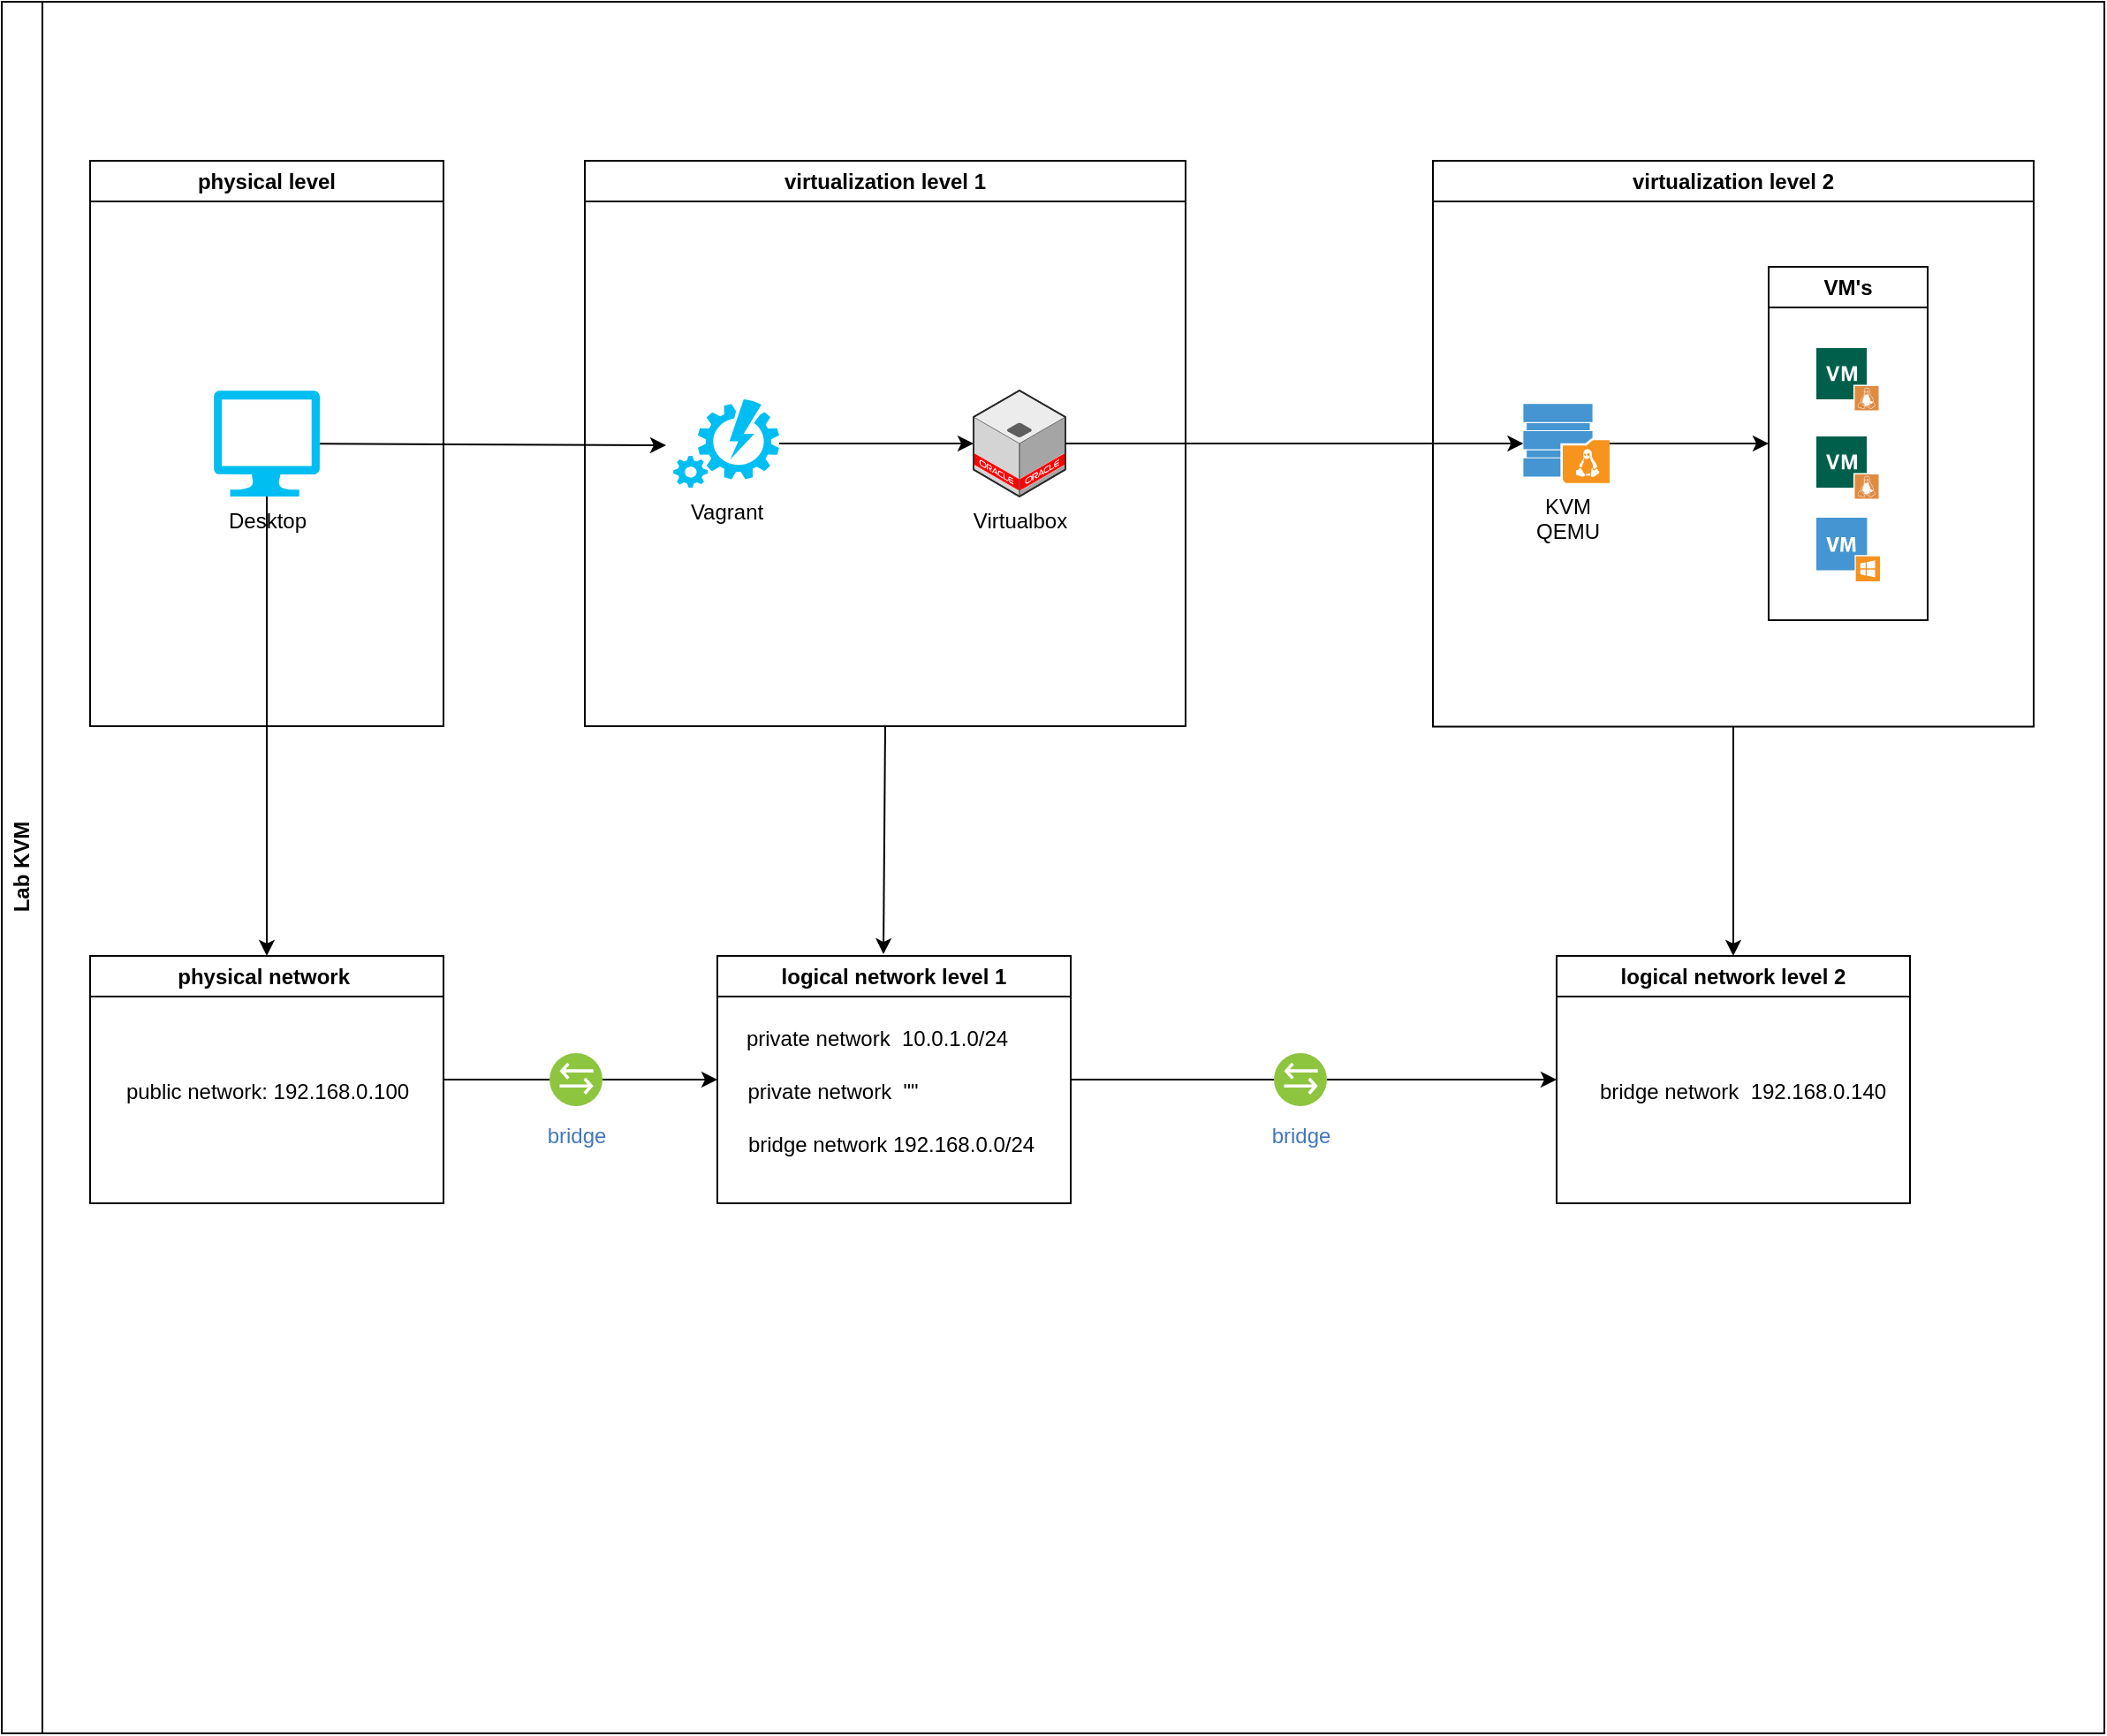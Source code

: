 <mxfile>
    <diagram id="LIVTcx1E754gs991MiXM" name="Page-1">
        <mxGraphModel dx="1345" dy="670" grid="1" gridSize="10" guides="1" tooltips="1" connect="1" arrows="1" fold="1" page="1" pageScale="1" pageWidth="850" pageHeight="1100" math="0" shadow="0">
            <root>
                <mxCell id="0"/>
                <mxCell id="1" parent="0"/>
                <mxCell id="2" value="Lab KVM" style="swimlane;horizontal=0;whiteSpace=wrap;html=1;" parent="1" vertex="1">
                    <mxGeometry x="20" y="20" width="1190" height="980" as="geometry"/>
                </mxCell>
                <mxCell id="13" style="edgeStyle=none;html=1;entryX=-0.067;entryY=0.52;entryDx=0;entryDy=0;entryPerimeter=0;" parent="2" source="4" target="10" edge="1">
                    <mxGeometry relative="1" as="geometry"/>
                </mxCell>
                <mxCell id="29" style="edgeStyle=none;html=1;entryX=0.5;entryY=0;entryDx=0;entryDy=0;" parent="2" source="4" target="28" edge="1">
                    <mxGeometry relative="1" as="geometry"/>
                </mxCell>
                <mxCell id="12" value="virtualization level 1" style="swimlane;whiteSpace=wrap;html=1;" parent="2" vertex="1">
                    <mxGeometry x="330" y="90" width="340" height="320" as="geometry"/>
                </mxCell>
                <mxCell id="26" style="edgeStyle=none;html=1;" parent="12" source="10" target="5" edge="1">
                    <mxGeometry relative="1" as="geometry"/>
                </mxCell>
                <mxCell id="10" value="Vagrant" style="verticalLabelPosition=bottom;html=1;verticalAlign=top;align=center;strokeColor=none;fillColor=#00BEF2;shape=mxgraph.azure.automation;pointerEvents=1;" parent="12" vertex="1">
                    <mxGeometry x="50" y="135" width="60" height="50" as="geometry"/>
                </mxCell>
                <mxCell id="5" value="Virtualbox" style="verticalLabelPosition=bottom;html=1;verticalAlign=top;strokeWidth=1;align=center;outlineConnect=0;dashed=0;outlineConnect=0;shape=mxgraph.aws3d.oracleServer;fillColor=#ECECEC;strokeColor=#5E5E5E;aspect=fixed;" parent="12" vertex="1">
                    <mxGeometry x="220" y="130" width="51.97" height="60" as="geometry"/>
                </mxCell>
                <mxCell id="46" style="edgeStyle=none;html=1;entryX=0.5;entryY=0;entryDx=0;entryDy=0;" parent="2" source="15" target="39" edge="1">
                    <mxGeometry relative="1" as="geometry"/>
                </mxCell>
                <mxCell id="15" value="virtualization level 2" style="swimlane;whiteSpace=wrap;html=1;" parent="2" vertex="1">
                    <mxGeometry x="810" y="90" width="340" height="320.2" as="geometry"/>
                </mxCell>
                <mxCell id="24" style="edgeStyle=none;html=1;entryX=0;entryY=0.5;entryDx=0;entryDy=0;" parent="15" source="19" target="23" edge="1">
                    <mxGeometry relative="1" as="geometry"/>
                </mxCell>
                <mxCell id="19" value="KVM&lt;br&gt;QEMU" style="shadow=0;dashed=0;html=1;strokeColor=none;fillColor=#4495D1;labelPosition=center;verticalLabelPosition=bottom;verticalAlign=top;align=center;outlineConnect=0;shape=mxgraph.veeam.linux_repository;" parent="15" vertex="1">
                    <mxGeometry x="51.2" y="137.6" width="48.8" height="44.8" as="geometry"/>
                </mxCell>
                <mxCell id="23" value="VM's" style="swimlane;whiteSpace=wrap;html=1;" parent="15" vertex="1">
                    <mxGeometry x="190" y="60" width="90" height="200" as="geometry"/>
                </mxCell>
                <mxCell id="20" value="" style="sketch=0;pointerEvents=1;shadow=0;dashed=0;html=1;strokeColor=none;fillColor=#005F4B;labelPosition=center;verticalLabelPosition=bottom;verticalAlign=top;align=center;outlineConnect=0;shape=mxgraph.veeam2.linux_vm;" parent="23" vertex="1">
                    <mxGeometry x="27" y="46" width="36" height="36" as="geometry"/>
                </mxCell>
                <mxCell id="21" value="" style="sketch=0;pointerEvents=1;shadow=0;dashed=0;html=1;strokeColor=none;fillColor=#005F4B;labelPosition=center;verticalLabelPosition=bottom;verticalAlign=top;align=center;outlineConnect=0;shape=mxgraph.veeam2.linux_vm;" parent="23" vertex="1">
                    <mxGeometry x="27" y="96" width="36" height="36" as="geometry"/>
                </mxCell>
                <mxCell id="47" value="" style="shadow=0;dashed=0;html=1;strokeColor=none;fillColor=#4495D1;labelPosition=center;verticalLabelPosition=bottom;verticalAlign=top;align=center;outlineConnect=0;shape=mxgraph.veeam.vm_windows;" parent="23" vertex="1">
                    <mxGeometry x="27" y="142" width="36" height="36" as="geometry"/>
                </mxCell>
                <mxCell id="27" style="edgeStyle=none;html=1;" parent="2" source="5" target="19" edge="1">
                    <mxGeometry relative="1" as="geometry"/>
                </mxCell>
                <mxCell id="38" value="" style="edgeStyle=none;html=1;startArrow=none;" parent="2" source="48" target="36" edge="1">
                    <mxGeometry relative="1" as="geometry"/>
                </mxCell>
                <mxCell id="28" value="physical network&amp;nbsp;" style="swimlane;whiteSpace=wrap;html=1;" parent="2" vertex="1">
                    <mxGeometry x="50" y="540" width="200" height="140" as="geometry"/>
                </mxCell>
                <mxCell id="7" value="public network: 192.168.0.100" style="text;html=1;align=center;verticalAlign=middle;resizable=0;points=[];autosize=1;strokeColor=none;fillColor=none;" parent="28" vertex="1">
                    <mxGeometry x="5" y="62" width="190" height="30" as="geometry"/>
                </mxCell>
                <mxCell id="30" value="physical level" style="swimlane;whiteSpace=wrap;html=1;startSize=23;" parent="2" vertex="1">
                    <mxGeometry x="50" y="90" width="200" height="320" as="geometry"/>
                </mxCell>
                <mxCell id="4" value="Desktop" style="verticalLabelPosition=bottom;html=1;verticalAlign=top;align=center;strokeColor=none;fillColor=#00BEF2;shape=mxgraph.azure.computer;pointerEvents=1;" parent="30" vertex="1">
                    <mxGeometry x="70" y="130" width="60" height="60" as="geometry"/>
                </mxCell>
                <mxCell id="41" value="" style="edgeStyle=none;html=1;startArrow=none;" parent="2" source="50" target="39" edge="1">
                    <mxGeometry relative="1" as="geometry"/>
                </mxCell>
                <mxCell id="36" value="logical network level 1" style="swimlane;whiteSpace=wrap;html=1;" parent="2" vertex="1">
                    <mxGeometry x="405" y="540" width="200" height="140" as="geometry"/>
                </mxCell>
                <mxCell id="42" value="private network&amp;nbsp; &quot;&quot;" style="text;html=1;align=center;verticalAlign=middle;resizable=0;points=[];autosize=1;strokeColor=none;fillColor=none;" parent="36" vertex="1">
                    <mxGeometry x="5" y="62" width="120" height="30" as="geometry"/>
                </mxCell>
                <mxCell id="44" value="private network&amp;nbsp; 10.0.1.0/24" style="text;html=1;align=center;verticalAlign=middle;resizable=0;points=[];autosize=1;strokeColor=none;fillColor=none;" parent="36" vertex="1">
                    <mxGeometry x="5" y="32" width="170" height="30" as="geometry"/>
                </mxCell>
                <mxCell id="37" value="bridge network 192.168.0.0/24" style="text;html=1;align=center;verticalAlign=middle;resizable=0;points=[];autosize=1;strokeColor=none;fillColor=none;" parent="36" vertex="1">
                    <mxGeometry x="3" y="92" width="190" height="30" as="geometry"/>
                </mxCell>
                <mxCell id="39" value="logical network level 2" style="swimlane;whiteSpace=wrap;html=1;" parent="2" vertex="1">
                    <mxGeometry x="880" y="540" width="200" height="140" as="geometry"/>
                </mxCell>
                <mxCell id="45" value="bridge network&amp;nbsp; 192.168.0.140" style="text;html=1;align=center;verticalAlign=middle;resizable=0;points=[];autosize=1;strokeColor=none;fillColor=none;" parent="39" vertex="1">
                    <mxGeometry x="10" y="62" width="190" height="30" as="geometry"/>
                </mxCell>
                <mxCell id="43" style="edgeStyle=none;html=1;entryX=0.47;entryY=-0.007;entryDx=0;entryDy=0;entryPerimeter=0;exitX=0.5;exitY=1;exitDx=0;exitDy=0;" parent="2" source="12" target="36" edge="1">
                    <mxGeometry relative="1" as="geometry"/>
                </mxCell>
                <mxCell id="49" value="" style="edgeStyle=none;html=1;endArrow=none;" parent="2" source="28" target="48" edge="1">
                    <mxGeometry relative="1" as="geometry">
                        <mxPoint x="270" y="630" as="sourcePoint"/>
                        <mxPoint x="425" y="630" as="targetPoint"/>
                    </mxGeometry>
                </mxCell>
                <mxCell id="48" value="bridge" style="aspect=fixed;perimeter=ellipsePerimeter;html=1;align=center;shadow=0;dashed=0;fontColor=#4277BB;labelBackgroundColor=#ffffff;fontSize=12;spacingTop=3;image;image=img/lib/ibm/vpc/Bridge.svg;" parent="2" vertex="1">
                    <mxGeometry x="310" y="595" width="30" height="30" as="geometry"/>
                </mxCell>
                <mxCell id="50" value="bridge" style="aspect=fixed;perimeter=ellipsePerimeter;html=1;align=center;shadow=0;dashed=0;fontColor=#4277BB;labelBackgroundColor=#ffffff;fontSize=12;spacingTop=3;image;image=img/lib/ibm/vpc/Bridge.svg;" parent="2" vertex="1">
                    <mxGeometry x="720" y="595" width="30" height="30" as="geometry"/>
                </mxCell>
                <mxCell id="51" value="" style="edgeStyle=none;html=1;endArrow=none;" parent="2" source="36" target="50" edge="1">
                    <mxGeometry relative="1" as="geometry">
                        <mxPoint x="625" y="630" as="sourcePoint"/>
                        <mxPoint x="900" y="630" as="targetPoint"/>
                    </mxGeometry>
                </mxCell>
            </root>
        </mxGraphModel>
    </diagram>
</mxfile>